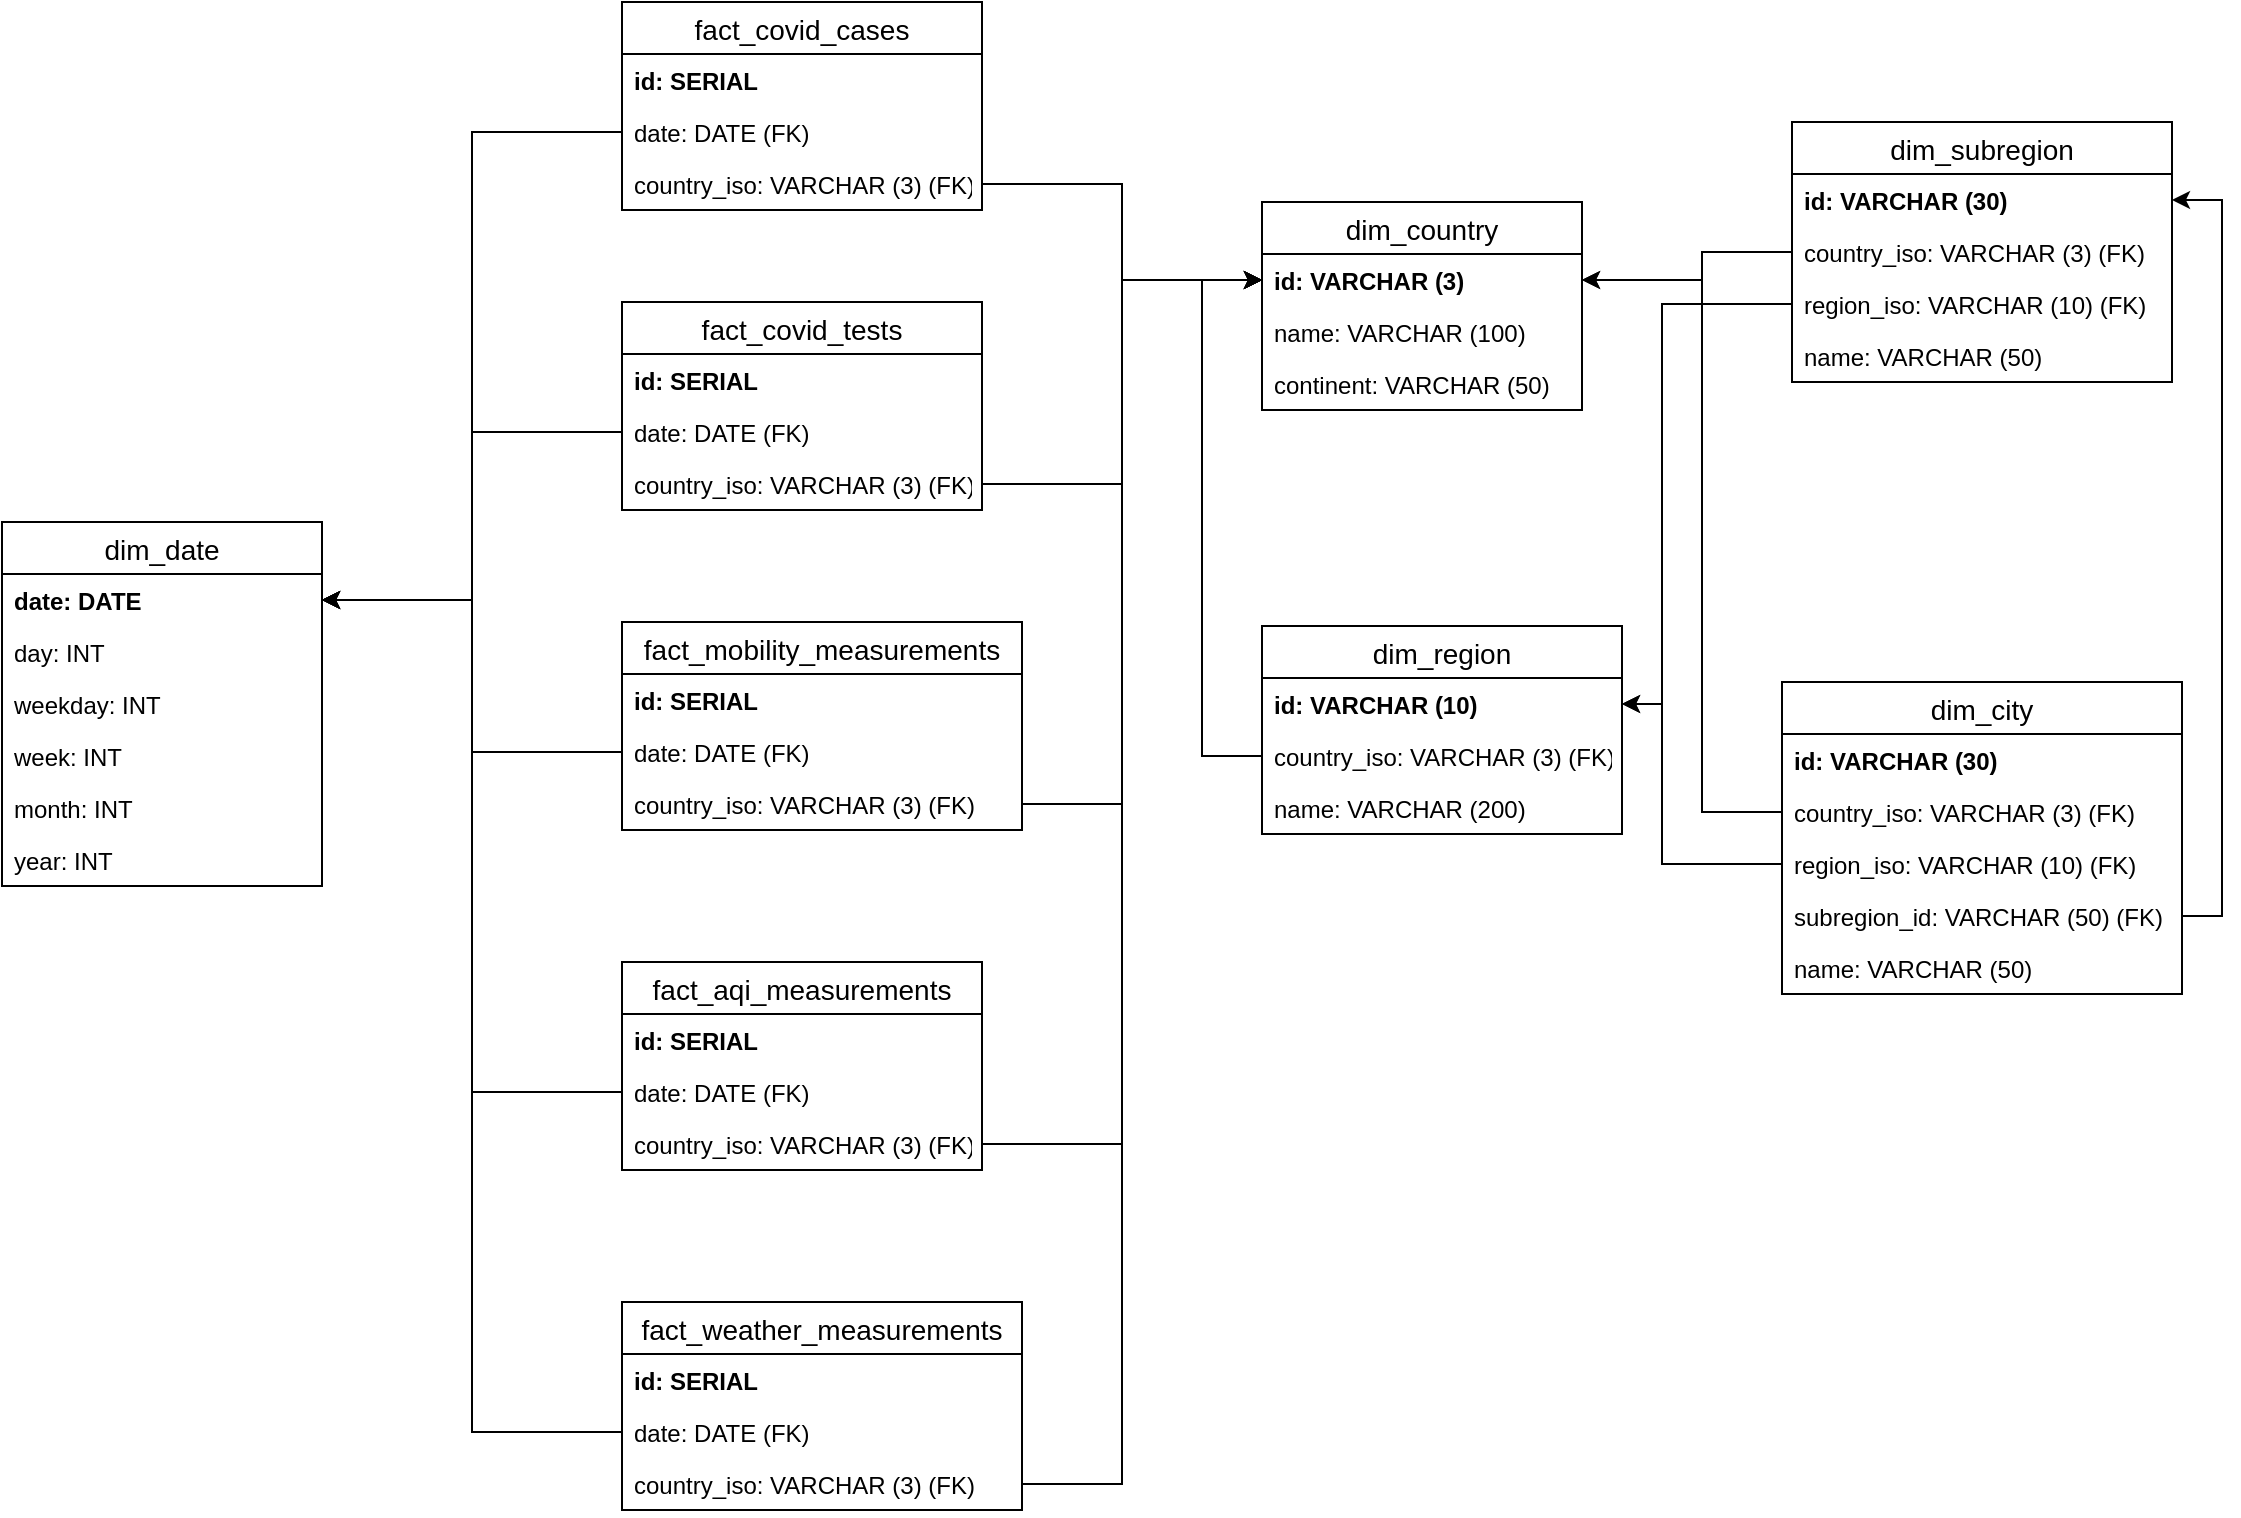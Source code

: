 <mxfile version="13.3.5" type="device"><diagram id="C5RBs43oDa-KdzZeNtuy" name="Page-1"><mxGraphModel dx="1426" dy="822" grid="1" gridSize="10" guides="1" tooltips="1" connect="1" arrows="1" fold="1" page="1" pageScale="1" pageWidth="1169" pageHeight="827" math="0" shadow="0"><root><mxCell id="WIyWlLk6GJQsqaUBKTNV-0"/><mxCell id="WIyWlLk6GJQsqaUBKTNV-1" parent="WIyWlLk6GJQsqaUBKTNV-0"/><mxCell id="V4RTQigZ_DLXJ53Hhl_0-69" style="edgeStyle=orthogonalEdgeStyle;rounded=0;orthogonalLoop=1;jettySize=auto;html=1;exitX=0;exitY=0.5;exitDx=0;exitDy=0;entryX=1;entryY=0.5;entryDx=0;entryDy=0;" edge="1" parent="WIyWlLk6GJQsqaUBKTNV-1" source="V4RTQigZ_DLXJ53Hhl_0-15" target="V4RTQigZ_DLXJ53Hhl_0-29"><mxGeometry relative="1" as="geometry"/></mxCell><mxCell id="V4RTQigZ_DLXJ53Hhl_0-71" style="edgeStyle=orthogonalEdgeStyle;rounded=0;orthogonalLoop=1;jettySize=auto;html=1;exitX=0;exitY=0.5;exitDx=0;exitDy=0;entryX=1;entryY=0.5;entryDx=0;entryDy=0;" edge="1" parent="WIyWlLk6GJQsqaUBKTNV-1" source="V4RTQigZ_DLXJ53Hhl_0-19" target="V4RTQigZ_DLXJ53Hhl_0-29"><mxGeometry relative="1" as="geometry"/></mxCell><mxCell id="V4RTQigZ_DLXJ53Hhl_0-73" style="edgeStyle=orthogonalEdgeStyle;rounded=0;orthogonalLoop=1;jettySize=auto;html=1;exitX=0;exitY=0.5;exitDx=0;exitDy=0;entryX=1;entryY=0.5;entryDx=0;entryDy=0;" edge="1" parent="WIyWlLk6GJQsqaUBKTNV-1" source="V4RTQigZ_DLXJ53Hhl_0-23" target="V4RTQigZ_DLXJ53Hhl_0-29"><mxGeometry relative="1" as="geometry"/></mxCell><mxCell id="V4RTQigZ_DLXJ53Hhl_0-89" style="edgeStyle=orthogonalEdgeStyle;rounded=0;orthogonalLoop=1;jettySize=auto;html=1;exitX=1;exitY=0.5;exitDx=0;exitDy=0;entryX=0;entryY=0.5;entryDx=0;entryDy=0;" edge="1" parent="WIyWlLk6GJQsqaUBKTNV-1" source="V4RTQigZ_DLXJ53Hhl_0-16" target="V4RTQigZ_DLXJ53Hhl_0-36"><mxGeometry relative="1" as="geometry"/></mxCell><mxCell id="V4RTQigZ_DLXJ53Hhl_0-90" style="edgeStyle=orthogonalEdgeStyle;rounded=0;orthogonalLoop=1;jettySize=auto;html=1;exitX=1;exitY=0.5;exitDx=0;exitDy=0;" edge="1" parent="WIyWlLk6GJQsqaUBKTNV-1" source="V4RTQigZ_DLXJ53Hhl_0-20" target="V4RTQigZ_DLXJ53Hhl_0-36"><mxGeometry relative="1" as="geometry"/></mxCell><mxCell id="V4RTQigZ_DLXJ53Hhl_0-91" style="edgeStyle=orthogonalEdgeStyle;rounded=0;orthogonalLoop=1;jettySize=auto;html=1;exitX=1;exitY=0.5;exitDx=0;exitDy=0;entryX=0;entryY=0.5;entryDx=0;entryDy=0;" edge="1" parent="WIyWlLk6GJQsqaUBKTNV-1" source="V4RTQigZ_DLXJ53Hhl_0-24" target="V4RTQigZ_DLXJ53Hhl_0-36"><mxGeometry relative="1" as="geometry"><Array as="points"><mxPoint x="590" y="761"/><mxPoint x="590" y="159"/></Array></mxGeometry></mxCell><mxCell id="V4RTQigZ_DLXJ53Hhl_0-101" style="edgeStyle=orthogonalEdgeStyle;rounded=0;orthogonalLoop=1;jettySize=auto;html=1;exitX=0;exitY=0.5;exitDx=0;exitDy=0;entryX=1;entryY=0.5;entryDx=0;entryDy=0;" edge="1" parent="WIyWlLk6GJQsqaUBKTNV-1" source="V4RTQigZ_DLXJ53Hhl_0-98" target="V4RTQigZ_DLXJ53Hhl_0-29"><mxGeometry relative="1" as="geometry"/></mxCell><mxCell id="V4RTQigZ_DLXJ53Hhl_0-102" style="edgeStyle=orthogonalEdgeStyle;rounded=0;orthogonalLoop=1;jettySize=auto;html=1;exitX=1;exitY=0.5;exitDx=0;exitDy=0;entryX=0;entryY=0.5;entryDx=0;entryDy=0;" edge="1" parent="WIyWlLk6GJQsqaUBKTNV-1" source="V4RTQigZ_DLXJ53Hhl_0-99" target="V4RTQigZ_DLXJ53Hhl_0-36"><mxGeometry relative="1" as="geometry"/></mxCell><mxCell id="V4RTQigZ_DLXJ53Hhl_0-112" style="edgeStyle=orthogonalEdgeStyle;rounded=0;orthogonalLoop=1;jettySize=auto;html=1;exitX=0;exitY=0.5;exitDx=0;exitDy=0;entryX=1;entryY=0.5;entryDx=0;entryDy=0;" edge="1" parent="WIyWlLk6GJQsqaUBKTNV-1" source="V4RTQigZ_DLXJ53Hhl_0-108" target="V4RTQigZ_DLXJ53Hhl_0-29"><mxGeometry relative="1" as="geometry"/></mxCell><mxCell id="V4RTQigZ_DLXJ53Hhl_0-114" style="edgeStyle=orthogonalEdgeStyle;rounded=0;orthogonalLoop=1;jettySize=auto;html=1;exitX=1;exitY=0.5;exitDx=0;exitDy=0;entryX=0;entryY=0.5;entryDx=0;entryDy=0;" edge="1" parent="WIyWlLk6GJQsqaUBKTNV-1" source="V4RTQigZ_DLXJ53Hhl_0-109" target="V4RTQigZ_DLXJ53Hhl_0-36"><mxGeometry relative="1" as="geometry"><Array as="points"><mxPoint x="590" y="421"/><mxPoint x="590" y="159"/></Array></mxGeometry></mxCell><mxCell id="V4RTQigZ_DLXJ53Hhl_0-28" value="dim_date" style="swimlane;fontStyle=0;childLayout=stackLayout;horizontal=1;startSize=26;horizontalStack=0;resizeParent=1;resizeParentMax=0;resizeLast=0;collapsible=1;marginBottom=0;align=center;fontSize=14;" vertex="1" parent="WIyWlLk6GJQsqaUBKTNV-1"><mxGeometry x="30" y="280" width="160" height="182" as="geometry"/></mxCell><mxCell id="V4RTQigZ_DLXJ53Hhl_0-29" value="date: DATE" style="text;strokeColor=none;fillColor=none;spacingLeft=4;spacingRight=4;overflow=hidden;rotatable=0;points=[[0,0.5],[1,0.5]];portConstraint=eastwest;fontSize=12;fontStyle=1" vertex="1" parent="V4RTQigZ_DLXJ53Hhl_0-28"><mxGeometry y="26" width="160" height="26" as="geometry"/></mxCell><mxCell id="V4RTQigZ_DLXJ53Hhl_0-30" value="day: INT" style="text;strokeColor=none;fillColor=none;spacingLeft=4;spacingRight=4;overflow=hidden;rotatable=0;points=[[0,0.5],[1,0.5]];portConstraint=eastwest;fontSize=12;" vertex="1" parent="V4RTQigZ_DLXJ53Hhl_0-28"><mxGeometry y="52" width="160" height="26" as="geometry"/></mxCell><mxCell id="V4RTQigZ_DLXJ53Hhl_0-34" value="weekday: INT" style="text;strokeColor=none;fillColor=none;spacingLeft=4;spacingRight=4;overflow=hidden;rotatable=0;points=[[0,0.5],[1,0.5]];portConstraint=eastwest;fontSize=12;" vertex="1" parent="V4RTQigZ_DLXJ53Hhl_0-28"><mxGeometry y="78" width="160" height="26" as="geometry"/></mxCell><mxCell id="V4RTQigZ_DLXJ53Hhl_0-31" value="week: INT" style="text;strokeColor=none;fillColor=none;spacingLeft=4;spacingRight=4;overflow=hidden;rotatable=0;points=[[0,0.5],[1,0.5]];portConstraint=eastwest;fontSize=12;" vertex="1" parent="V4RTQigZ_DLXJ53Hhl_0-28"><mxGeometry y="104" width="160" height="26" as="geometry"/></mxCell><mxCell id="V4RTQigZ_DLXJ53Hhl_0-32" value="month: INT" style="text;strokeColor=none;fillColor=none;spacingLeft=4;spacingRight=4;overflow=hidden;rotatable=0;points=[[0,0.5],[1,0.5]];portConstraint=eastwest;fontSize=12;" vertex="1" parent="V4RTQigZ_DLXJ53Hhl_0-28"><mxGeometry y="130" width="160" height="26" as="geometry"/></mxCell><mxCell id="V4RTQigZ_DLXJ53Hhl_0-33" value="year: INT" style="text;strokeColor=none;fillColor=none;spacingLeft=4;spacingRight=4;overflow=hidden;rotatable=0;points=[[0,0.5],[1,0.5]];portConstraint=eastwest;fontSize=12;" vertex="1" parent="V4RTQigZ_DLXJ53Hhl_0-28"><mxGeometry y="156" width="160" height="26" as="geometry"/></mxCell><mxCell id="V4RTQigZ_DLXJ53Hhl_0-17" value="fact_aqi_measurements" style="swimlane;fontStyle=0;childLayout=stackLayout;horizontal=1;startSize=26;horizontalStack=0;resizeParent=1;resizeParentMax=0;resizeLast=0;collapsible=1;marginBottom=0;align=center;fontSize=14;" vertex="1" parent="WIyWlLk6GJQsqaUBKTNV-1"><mxGeometry x="340" y="500" width="180" height="104" as="geometry"/></mxCell><mxCell id="V4RTQigZ_DLXJ53Hhl_0-18" value="id: SERIAL" style="text;strokeColor=none;fillColor=none;spacingLeft=4;spacingRight=4;overflow=hidden;rotatable=0;points=[[0,0.5],[1,0.5]];portConstraint=eastwest;fontSize=12;fontStyle=1" vertex="1" parent="V4RTQigZ_DLXJ53Hhl_0-17"><mxGeometry y="26" width="180" height="26" as="geometry"/></mxCell><mxCell id="V4RTQigZ_DLXJ53Hhl_0-19" value="date: DATE (FK)" style="text;strokeColor=none;fillColor=none;spacingLeft=4;spacingRight=4;overflow=hidden;rotatable=0;points=[[0,0.5],[1,0.5]];portConstraint=eastwest;fontSize=12;" vertex="1" parent="V4RTQigZ_DLXJ53Hhl_0-17"><mxGeometry y="52" width="180" height="26" as="geometry"/></mxCell><mxCell id="V4RTQigZ_DLXJ53Hhl_0-20" value="country_iso: VARCHAR (3) (FK)" style="text;strokeColor=none;fillColor=none;spacingLeft=4;spacingRight=4;overflow=hidden;rotatable=0;points=[[0,0.5],[1,0.5]];portConstraint=eastwest;fontSize=12;" vertex="1" parent="V4RTQigZ_DLXJ53Hhl_0-17"><mxGeometry y="78" width="180" height="26" as="geometry"/></mxCell><mxCell id="V4RTQigZ_DLXJ53Hhl_0-13" value="fact_covid_cases" style="swimlane;fontStyle=0;childLayout=stackLayout;horizontal=1;startSize=26;horizontalStack=0;resizeParent=1;resizeParentMax=0;resizeLast=0;collapsible=1;marginBottom=0;align=center;fontSize=14;" vertex="1" parent="WIyWlLk6GJQsqaUBKTNV-1"><mxGeometry x="340" y="20" width="180" height="104" as="geometry"/></mxCell><mxCell id="V4RTQigZ_DLXJ53Hhl_0-14" value="id: SERIAL" style="text;strokeColor=none;fillColor=none;spacingLeft=4;spacingRight=4;overflow=hidden;rotatable=0;points=[[0,0.5],[1,0.5]];portConstraint=eastwest;fontSize=12;fontStyle=1" vertex="1" parent="V4RTQigZ_DLXJ53Hhl_0-13"><mxGeometry y="26" width="180" height="26" as="geometry"/></mxCell><mxCell id="V4RTQigZ_DLXJ53Hhl_0-15" value="date: DATE (FK)" style="text;strokeColor=none;fillColor=none;spacingLeft=4;spacingRight=4;overflow=hidden;rotatable=0;points=[[0,0.5],[1,0.5]];portConstraint=eastwest;fontSize=12;" vertex="1" parent="V4RTQigZ_DLXJ53Hhl_0-13"><mxGeometry y="52" width="180" height="26" as="geometry"/></mxCell><mxCell id="V4RTQigZ_DLXJ53Hhl_0-16" value="country_iso: VARCHAR (3) (FK)" style="text;strokeColor=none;fillColor=none;spacingLeft=4;spacingRight=4;overflow=hidden;rotatable=0;points=[[0,0.5],[1,0.5]];portConstraint=eastwest;fontSize=12;" vertex="1" parent="V4RTQigZ_DLXJ53Hhl_0-13"><mxGeometry y="78" width="180" height="26" as="geometry"/></mxCell><mxCell id="V4RTQigZ_DLXJ53Hhl_0-96" value="fact_covid_tests" style="swimlane;fontStyle=0;childLayout=stackLayout;horizontal=1;startSize=26;horizontalStack=0;resizeParent=1;resizeParentMax=0;resizeLast=0;collapsible=1;marginBottom=0;align=center;fontSize=14;" vertex="1" parent="WIyWlLk6GJQsqaUBKTNV-1"><mxGeometry x="340" y="170" width="180" height="104" as="geometry"/></mxCell><mxCell id="V4RTQigZ_DLXJ53Hhl_0-97" value="id: SERIAL" style="text;strokeColor=none;fillColor=none;spacingLeft=4;spacingRight=4;overflow=hidden;rotatable=0;points=[[0,0.5],[1,0.5]];portConstraint=eastwest;fontSize=12;fontStyle=1" vertex="1" parent="V4RTQigZ_DLXJ53Hhl_0-96"><mxGeometry y="26" width="180" height="26" as="geometry"/></mxCell><mxCell id="V4RTQigZ_DLXJ53Hhl_0-98" value="date: DATE (FK)" style="text;strokeColor=none;fillColor=none;spacingLeft=4;spacingRight=4;overflow=hidden;rotatable=0;points=[[0,0.5],[1,0.5]];portConstraint=eastwest;fontSize=12;" vertex="1" parent="V4RTQigZ_DLXJ53Hhl_0-96"><mxGeometry y="52" width="180" height="26" as="geometry"/></mxCell><mxCell id="V4RTQigZ_DLXJ53Hhl_0-99" value="country_iso: VARCHAR (3) (FK)" style="text;strokeColor=none;fillColor=none;spacingLeft=4;spacingRight=4;overflow=hidden;rotatable=0;points=[[0,0.5],[1,0.5]];portConstraint=eastwest;fontSize=12;" vertex="1" parent="V4RTQigZ_DLXJ53Hhl_0-96"><mxGeometry y="78" width="180" height="26" as="geometry"/></mxCell><mxCell id="V4RTQigZ_DLXJ53Hhl_0-106" value="fact_mobility_measurements" style="swimlane;fontStyle=0;childLayout=stackLayout;horizontal=1;startSize=26;horizontalStack=0;resizeParent=1;resizeParentMax=0;resizeLast=0;collapsible=1;marginBottom=0;align=center;fontSize=14;" vertex="1" parent="WIyWlLk6GJQsqaUBKTNV-1"><mxGeometry x="340" y="330" width="200" height="104" as="geometry"/></mxCell><mxCell id="V4RTQigZ_DLXJ53Hhl_0-107" value="id: SERIAL" style="text;strokeColor=none;fillColor=none;spacingLeft=4;spacingRight=4;overflow=hidden;rotatable=0;points=[[0,0.5],[1,0.5]];portConstraint=eastwest;fontSize=12;fontStyle=1" vertex="1" parent="V4RTQigZ_DLXJ53Hhl_0-106"><mxGeometry y="26" width="200" height="26" as="geometry"/></mxCell><mxCell id="V4RTQigZ_DLXJ53Hhl_0-108" value="date: DATE (FK)" style="text;strokeColor=none;fillColor=none;spacingLeft=4;spacingRight=4;overflow=hidden;rotatable=0;points=[[0,0.5],[1,0.5]];portConstraint=eastwest;fontSize=12;" vertex="1" parent="V4RTQigZ_DLXJ53Hhl_0-106"><mxGeometry y="52" width="200" height="26" as="geometry"/></mxCell><mxCell id="V4RTQigZ_DLXJ53Hhl_0-109" value="country_iso: VARCHAR (3) (FK)" style="text;strokeColor=none;fillColor=none;spacingLeft=4;spacingRight=4;overflow=hidden;rotatable=0;points=[[0,0.5],[1,0.5]];portConstraint=eastwest;fontSize=12;" vertex="1" parent="V4RTQigZ_DLXJ53Hhl_0-106"><mxGeometry y="78" width="200" height="26" as="geometry"/></mxCell><mxCell id="V4RTQigZ_DLXJ53Hhl_0-21" value="fact_weather_measurements" style="swimlane;fontStyle=0;childLayout=stackLayout;horizontal=1;startSize=26;horizontalStack=0;resizeParent=1;resizeParentMax=0;resizeLast=0;collapsible=1;marginBottom=0;align=center;fontSize=14;" vertex="1" parent="WIyWlLk6GJQsqaUBKTNV-1"><mxGeometry x="340" y="670" width="200" height="104" as="geometry"/></mxCell><mxCell id="V4RTQigZ_DLXJ53Hhl_0-22" value="id: SERIAL" style="text;strokeColor=none;fillColor=none;spacingLeft=4;spacingRight=4;overflow=hidden;rotatable=0;points=[[0,0.5],[1,0.5]];portConstraint=eastwest;fontSize=12;fontStyle=1" vertex="1" parent="V4RTQigZ_DLXJ53Hhl_0-21"><mxGeometry y="26" width="200" height="26" as="geometry"/></mxCell><mxCell id="V4RTQigZ_DLXJ53Hhl_0-23" value="date: DATE (FK)" style="text;strokeColor=none;fillColor=none;spacingLeft=4;spacingRight=4;overflow=hidden;rotatable=0;points=[[0,0.5],[1,0.5]];portConstraint=eastwest;fontSize=12;" vertex="1" parent="V4RTQigZ_DLXJ53Hhl_0-21"><mxGeometry y="52" width="200" height="26" as="geometry"/></mxCell><mxCell id="V4RTQigZ_DLXJ53Hhl_0-24" value="country_iso: VARCHAR (3) (FK)" style="text;strokeColor=none;fillColor=none;spacingLeft=4;spacingRight=4;overflow=hidden;rotatable=0;points=[[0,0.5],[1,0.5]];portConstraint=eastwest;fontSize=12;" vertex="1" parent="V4RTQigZ_DLXJ53Hhl_0-21"><mxGeometry y="78" width="200" height="26" as="geometry"/></mxCell><mxCell id="V4RTQigZ_DLXJ53Hhl_0-35" value="dim_country" style="swimlane;fontStyle=0;childLayout=stackLayout;horizontal=1;startSize=26;horizontalStack=0;resizeParent=1;resizeParentMax=0;resizeLast=0;collapsible=1;marginBottom=0;align=center;fontSize=14;" vertex="1" parent="WIyWlLk6GJQsqaUBKTNV-1"><mxGeometry x="660" y="120" width="160" height="104" as="geometry"/></mxCell><mxCell id="V4RTQigZ_DLXJ53Hhl_0-36" value="id: VARCHAR (3)" style="text;strokeColor=none;fillColor=none;spacingLeft=4;spacingRight=4;overflow=hidden;rotatable=0;points=[[0,0.5],[1,0.5]];portConstraint=eastwest;fontSize=12;fontStyle=1" vertex="1" parent="V4RTQigZ_DLXJ53Hhl_0-35"><mxGeometry y="26" width="160" height="26" as="geometry"/></mxCell><mxCell id="V4RTQigZ_DLXJ53Hhl_0-37" value="name: VARCHAR (100)" style="text;strokeColor=none;fillColor=none;spacingLeft=4;spacingRight=4;overflow=hidden;rotatable=0;points=[[0,0.5],[1,0.5]];portConstraint=eastwest;fontSize=12;" vertex="1" parent="V4RTQigZ_DLXJ53Hhl_0-35"><mxGeometry y="52" width="160" height="26" as="geometry"/></mxCell><mxCell id="V4RTQigZ_DLXJ53Hhl_0-38" value="continent: VARCHAR (50)" style="text;strokeColor=none;fillColor=none;spacingLeft=4;spacingRight=4;overflow=hidden;rotatable=0;points=[[0,0.5],[1,0.5]];portConstraint=eastwest;fontSize=12;" vertex="1" parent="V4RTQigZ_DLXJ53Hhl_0-35"><mxGeometry y="78" width="160" height="26" as="geometry"/></mxCell><mxCell id="V4RTQigZ_DLXJ53Hhl_0-43" value="dim_region" style="swimlane;fontStyle=0;childLayout=stackLayout;horizontal=1;startSize=26;horizontalStack=0;resizeParent=1;resizeParentMax=0;resizeLast=0;collapsible=1;marginBottom=0;align=center;fontSize=14;" vertex="1" parent="WIyWlLk6GJQsqaUBKTNV-1"><mxGeometry x="660" y="332" width="180" height="104" as="geometry"/></mxCell><mxCell id="V4RTQigZ_DLXJ53Hhl_0-44" value="id: VARCHAR (10)" style="text;strokeColor=none;fillColor=none;spacingLeft=4;spacingRight=4;overflow=hidden;rotatable=0;points=[[0,0.5],[1,0.5]];portConstraint=eastwest;fontSize=12;fontStyle=1" vertex="1" parent="V4RTQigZ_DLXJ53Hhl_0-43"><mxGeometry y="26" width="180" height="26" as="geometry"/></mxCell><mxCell id="V4RTQigZ_DLXJ53Hhl_0-94" value="country_iso: VARCHAR (3) (FK)" style="text;strokeColor=none;fillColor=none;spacingLeft=4;spacingRight=4;overflow=hidden;rotatable=0;points=[[0,0.5],[1,0.5]];portConstraint=eastwest;fontSize=12;" vertex="1" parent="V4RTQigZ_DLXJ53Hhl_0-43"><mxGeometry y="52" width="180" height="26" as="geometry"/></mxCell><mxCell id="V4RTQigZ_DLXJ53Hhl_0-45" value="name: VARCHAR (200)" style="text;strokeColor=none;fillColor=none;spacingLeft=4;spacingRight=4;overflow=hidden;rotatable=0;points=[[0,0.5],[1,0.5]];portConstraint=eastwest;fontSize=12;" vertex="1" parent="V4RTQigZ_DLXJ53Hhl_0-43"><mxGeometry y="78" width="180" height="26" as="geometry"/></mxCell><mxCell id="V4RTQigZ_DLXJ53Hhl_0-147" style="edgeStyle=orthogonalEdgeStyle;rounded=0;orthogonalLoop=1;jettySize=auto;html=1;exitX=1;exitY=0.5;exitDx=0;exitDy=0;entryX=1;entryY=0.5;entryDx=0;entryDy=0;" edge="1" parent="WIyWlLk6GJQsqaUBKTNV-1" source="V4RTQigZ_DLXJ53Hhl_0-133" target="V4RTQigZ_DLXJ53Hhl_0-51"><mxGeometry relative="1" as="geometry"><mxPoint x="1235" y="490" as="targetPoint"/></mxGeometry></mxCell><mxCell id="V4RTQigZ_DLXJ53Hhl_0-158" style="edgeStyle=orthogonalEdgeStyle;rounded=0;orthogonalLoop=1;jettySize=auto;html=1;exitX=0;exitY=0.5;exitDx=0;exitDy=0;entryX=0;entryY=0.5;entryDx=0;entryDy=0;" edge="1" parent="WIyWlLk6GJQsqaUBKTNV-1" source="V4RTQigZ_DLXJ53Hhl_0-94" target="V4RTQigZ_DLXJ53Hhl_0-36"><mxGeometry relative="1" as="geometry"><Array as="points"><mxPoint x="630" y="397"/><mxPoint x="630" y="159"/></Array></mxGeometry></mxCell><mxCell id="V4RTQigZ_DLXJ53Hhl_0-161" style="edgeStyle=orthogonalEdgeStyle;rounded=0;orthogonalLoop=1;jettySize=auto;html=1;exitX=0;exitY=0.5;exitDx=0;exitDy=0;entryX=1;entryY=0.5;entryDx=0;entryDy=0;" edge="1" parent="WIyWlLk6GJQsqaUBKTNV-1" source="V4RTQigZ_DLXJ53Hhl_0-93" target="V4RTQigZ_DLXJ53Hhl_0-36"><mxGeometry relative="1" as="geometry"><Array as="points"><mxPoint x="880" y="145"/><mxPoint x="880" y="159"/></Array></mxGeometry></mxCell><mxCell id="V4RTQigZ_DLXJ53Hhl_0-162" style="edgeStyle=orthogonalEdgeStyle;rounded=0;orthogonalLoop=1;jettySize=auto;html=1;exitX=0;exitY=0.5;exitDx=0;exitDy=0;" edge="1" parent="WIyWlLk6GJQsqaUBKTNV-1" source="V4RTQigZ_DLXJ53Hhl_0-131" target="V4RTQigZ_DLXJ53Hhl_0-36"><mxGeometry relative="1" as="geometry"><Array as="points"><mxPoint x="880" y="425"/><mxPoint x="880" y="159"/></Array></mxGeometry></mxCell><mxCell id="V4RTQigZ_DLXJ53Hhl_0-164" style="edgeStyle=orthogonalEdgeStyle;rounded=0;orthogonalLoop=1;jettySize=auto;html=1;exitX=0;exitY=0.5;exitDx=0;exitDy=0;entryX=1;entryY=0.5;entryDx=0;entryDy=0;" edge="1" parent="WIyWlLk6GJQsqaUBKTNV-1" source="V4RTQigZ_DLXJ53Hhl_0-52" target="V4RTQigZ_DLXJ53Hhl_0-44"><mxGeometry relative="1" as="geometry"><Array as="points"><mxPoint x="860" y="171"/><mxPoint x="860" y="371"/></Array></mxGeometry></mxCell><mxCell id="V4RTQigZ_DLXJ53Hhl_0-166" style="edgeStyle=orthogonalEdgeStyle;rounded=0;orthogonalLoop=1;jettySize=auto;html=1;exitX=0;exitY=0.5;exitDx=0;exitDy=0;entryX=1;entryY=0.5;entryDx=0;entryDy=0;" edge="1" parent="WIyWlLk6GJQsqaUBKTNV-1" source="V4RTQigZ_DLXJ53Hhl_0-132" target="V4RTQigZ_DLXJ53Hhl_0-44"><mxGeometry relative="1" as="geometry"><Array as="points"><mxPoint x="860" y="451"/><mxPoint x="860" y="371"/></Array></mxGeometry></mxCell><mxCell id="V4RTQigZ_DLXJ53Hhl_0-50" value="dim_subregion" style="swimlane;fontStyle=0;childLayout=stackLayout;horizontal=1;startSize=26;horizontalStack=0;resizeParent=1;resizeParentMax=0;resizeLast=0;collapsible=1;marginBottom=0;align=center;fontSize=14;" vertex="1" parent="WIyWlLk6GJQsqaUBKTNV-1"><mxGeometry x="925" y="80" width="190" height="130" as="geometry"/></mxCell><mxCell id="V4RTQigZ_DLXJ53Hhl_0-51" value="id: VARCHAR (30)" style="text;strokeColor=none;fillColor=none;spacingLeft=4;spacingRight=4;overflow=hidden;rotatable=0;points=[[0,0.5],[1,0.5]];portConstraint=eastwest;fontSize=12;fontStyle=1" vertex="1" parent="V4RTQigZ_DLXJ53Hhl_0-50"><mxGeometry y="26" width="190" height="26" as="geometry"/></mxCell><mxCell id="V4RTQigZ_DLXJ53Hhl_0-93" value="country_iso: VARCHAR (3) (FK)" style="text;strokeColor=none;fillColor=none;spacingLeft=4;spacingRight=4;overflow=hidden;rotatable=0;points=[[0,0.5],[1,0.5]];portConstraint=eastwest;fontSize=12;" vertex="1" parent="V4RTQigZ_DLXJ53Hhl_0-50"><mxGeometry y="52" width="190" height="26" as="geometry"/></mxCell><mxCell id="V4RTQigZ_DLXJ53Hhl_0-52" value="region_iso: VARCHAR (10) (FK)" style="text;strokeColor=none;fillColor=none;spacingLeft=4;spacingRight=4;overflow=hidden;rotatable=0;points=[[0,0.5],[1,0.5]];portConstraint=eastwest;fontSize=12;" vertex="1" parent="V4RTQigZ_DLXJ53Hhl_0-50"><mxGeometry y="78" width="190" height="26" as="geometry"/></mxCell><mxCell id="V4RTQigZ_DLXJ53Hhl_0-121" value="name: VARCHAR (50)" style="text;strokeColor=none;fillColor=none;spacingLeft=4;spacingRight=4;overflow=hidden;rotatable=0;points=[[0,0.5],[1,0.5]];portConstraint=eastwest;fontSize=12;" vertex="1" parent="V4RTQigZ_DLXJ53Hhl_0-50"><mxGeometry y="104" width="190" height="26" as="geometry"/></mxCell><mxCell id="V4RTQigZ_DLXJ53Hhl_0-129" value="dim_city" style="swimlane;fontStyle=0;childLayout=stackLayout;horizontal=1;startSize=26;horizontalStack=0;resizeParent=1;resizeParentMax=0;resizeLast=0;collapsible=1;marginBottom=0;align=center;fontSize=14;" vertex="1" parent="WIyWlLk6GJQsqaUBKTNV-1"><mxGeometry x="920" y="360" width="200" height="156" as="geometry"/></mxCell><mxCell id="V4RTQigZ_DLXJ53Hhl_0-130" value="id: VARCHAR (30)" style="text;strokeColor=none;fillColor=none;spacingLeft=4;spacingRight=4;overflow=hidden;rotatable=0;points=[[0,0.5],[1,0.5]];portConstraint=eastwest;fontSize=12;fontStyle=1" vertex="1" parent="V4RTQigZ_DLXJ53Hhl_0-129"><mxGeometry y="26" width="200" height="26" as="geometry"/></mxCell><mxCell id="V4RTQigZ_DLXJ53Hhl_0-131" value="country_iso: VARCHAR (3) (FK)" style="text;strokeColor=none;fillColor=none;spacingLeft=4;spacingRight=4;overflow=hidden;rotatable=0;points=[[0,0.5],[1,0.5]];portConstraint=eastwest;fontSize=12;" vertex="1" parent="V4RTQigZ_DLXJ53Hhl_0-129"><mxGeometry y="52" width="200" height="26" as="geometry"/></mxCell><mxCell id="V4RTQigZ_DLXJ53Hhl_0-132" value="region_iso: VARCHAR (10) (FK)" style="text;strokeColor=none;fillColor=none;spacingLeft=4;spacingRight=4;overflow=hidden;rotatable=0;points=[[0,0.5],[1,0.5]];portConstraint=eastwest;fontSize=12;" vertex="1" parent="V4RTQigZ_DLXJ53Hhl_0-129"><mxGeometry y="78" width="200" height="26" as="geometry"/></mxCell><mxCell id="V4RTQigZ_DLXJ53Hhl_0-133" value="subregion_id: VARCHAR (50) (FK)" style="text;strokeColor=none;fillColor=none;spacingLeft=4;spacingRight=4;overflow=hidden;rotatable=0;points=[[0,0.5],[1,0.5]];portConstraint=eastwest;fontSize=12;" vertex="1" parent="V4RTQigZ_DLXJ53Hhl_0-129"><mxGeometry y="104" width="200" height="26" as="geometry"/></mxCell><mxCell id="V4RTQigZ_DLXJ53Hhl_0-138" value="name: VARCHAR (50)" style="text;strokeColor=none;fillColor=none;spacingLeft=4;spacingRight=4;overflow=hidden;rotatable=0;points=[[0,0.5],[1,0.5]];portConstraint=eastwest;fontSize=12;" vertex="1" parent="V4RTQigZ_DLXJ53Hhl_0-129"><mxGeometry y="130" width="200" height="26" as="geometry"/></mxCell></root></mxGraphModel></diagram></mxfile>